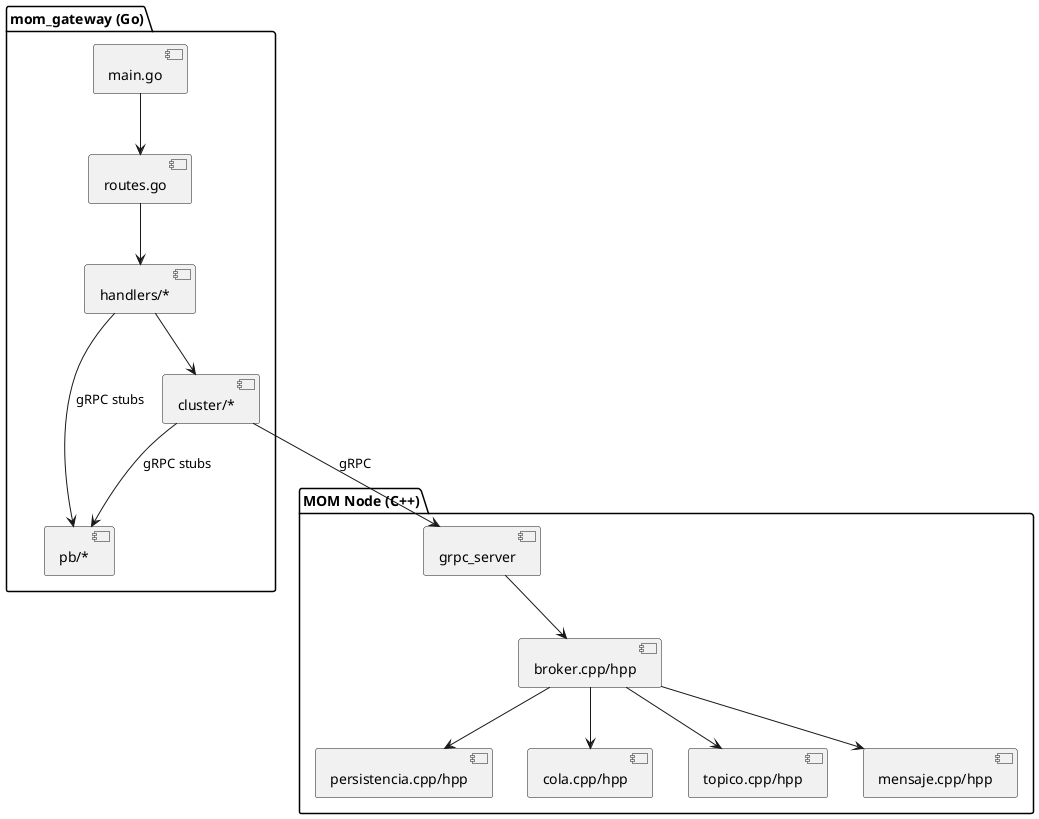@startuml componentes
package "mom_gateway (Go)" {
    [main.go]
    [routes.go]
    [handlers/*]
    [cluster/*]
    [pb/*]
}

package "MOM Node (C++)" {
    [grpc_server]
    [broker.cpp/hpp]
    [persistencia.cpp/hpp]
    [cola.cpp/hpp]
    [topico.cpp/hpp]
    [mensaje.cpp/hpp]
}

[main.go] --> [routes.go]
[routes.go] --> [handlers/*]
[handlers/*] --> [cluster/*]
[handlers/*] --> [pb/*] : gRPC stubs

[cluster/*] --> [pb/*] : gRPC stubs
[cluster/*] --> [grpc_server] : gRPC

[grpc_server] --> [broker.cpp/hpp]
[broker.cpp/hpp] --> [persistencia.cpp/hpp]
[broker.cpp/hpp] --> [cola.cpp/hpp]
[broker.cpp/hpp] --> [topico.cpp/hpp]
[broker.cpp/hpp] --> [mensaje.cpp/hpp]
@enduml
